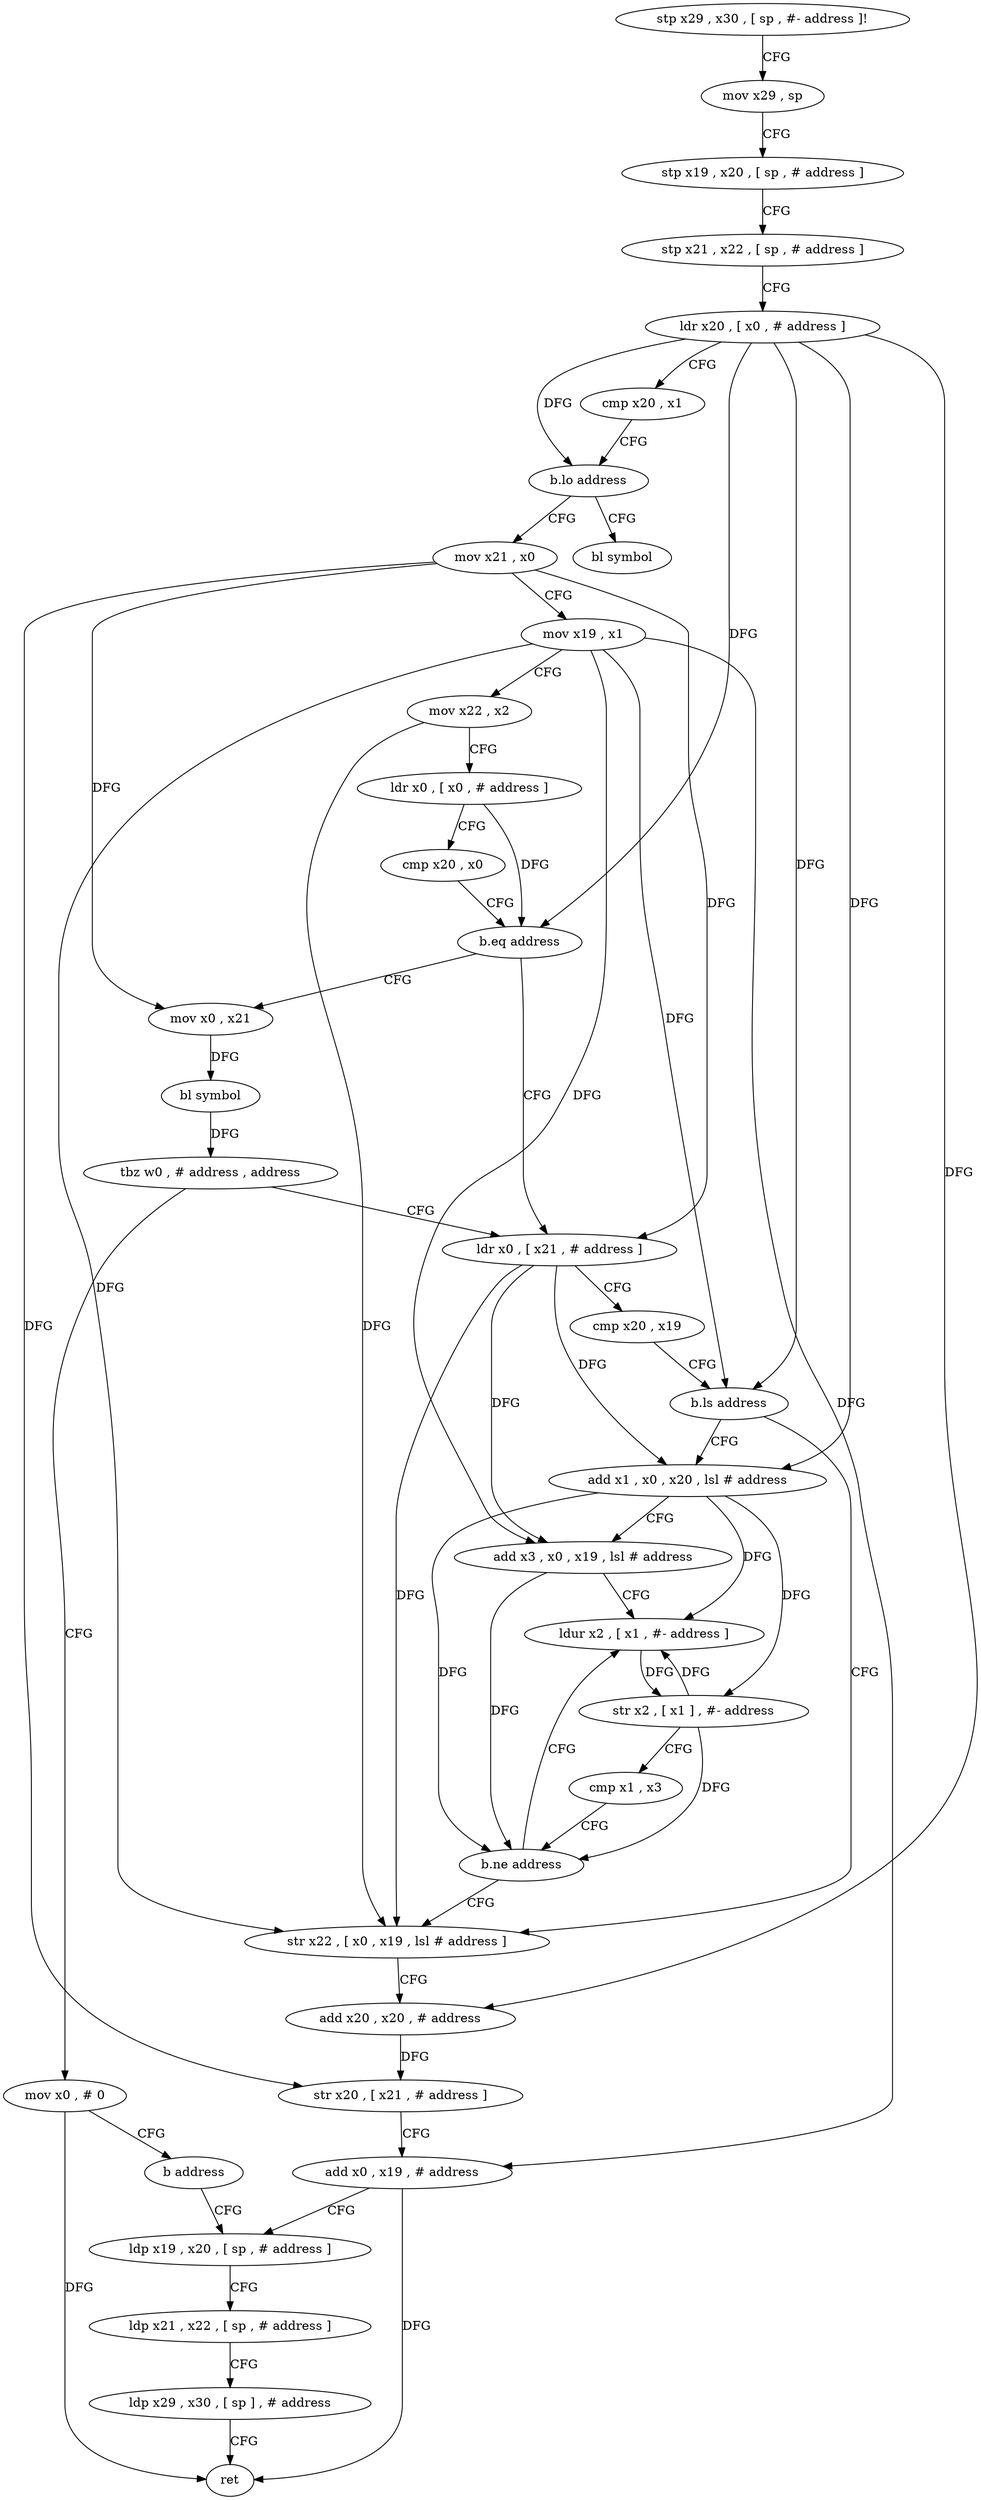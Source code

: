 digraph "func" {
"154128" [label = "stp x29 , x30 , [ sp , #- address ]!" ]
"154132" [label = "mov x29 , sp" ]
"154136" [label = "stp x19 , x20 , [ sp , # address ]" ]
"154140" [label = "stp x21 , x22 , [ sp , # address ]" ]
"154144" [label = "ldr x20 , [ x0 , # address ]" ]
"154148" [label = "cmp x20 , x1" ]
"154152" [label = "b.lo address" ]
"154248" [label = "bl symbol" ]
"154156" [label = "mov x21 , x0" ]
"154160" [label = "mov x19 , x1" ]
"154164" [label = "mov x22 , x2" ]
"154168" [label = "ldr x0 , [ x0 , # address ]" ]
"154172" [label = "cmp x20 , x0" ]
"154176" [label = "b.eq address" ]
"154252" [label = "mov x0 , x21" ]
"154180" [label = "ldr x0 , [ x21 , # address ]" ]
"154256" [label = "bl symbol" ]
"154260" [label = "tbz w0 , # address , address" ]
"154264" [label = "mov x0 , # 0" ]
"154184" [label = "cmp x20 , x19" ]
"154188" [label = "b.ls address" ]
"154216" [label = "str x22 , [ x0 , x19 , lsl # address ]" ]
"154192" [label = "add x1 , x0 , x20 , lsl # address" ]
"154268" [label = "b address" ]
"154232" [label = "ldp x19 , x20 , [ sp , # address ]" ]
"154220" [label = "add x20 , x20 , # address" ]
"154224" [label = "str x20 , [ x21 , # address ]" ]
"154228" [label = "add x0 , x19 , # address" ]
"154196" [label = "add x3 , x0 , x19 , lsl # address" ]
"154200" [label = "ldur x2 , [ x1 , #- address ]" ]
"154236" [label = "ldp x21 , x22 , [ sp , # address ]" ]
"154240" [label = "ldp x29 , x30 , [ sp ] , # address" ]
"154244" [label = "ret" ]
"154204" [label = "str x2 , [ x1 ] , #- address" ]
"154208" [label = "cmp x1 , x3" ]
"154212" [label = "b.ne address" ]
"154128" -> "154132" [ label = "CFG" ]
"154132" -> "154136" [ label = "CFG" ]
"154136" -> "154140" [ label = "CFG" ]
"154140" -> "154144" [ label = "CFG" ]
"154144" -> "154148" [ label = "CFG" ]
"154144" -> "154152" [ label = "DFG" ]
"154144" -> "154176" [ label = "DFG" ]
"154144" -> "154188" [ label = "DFG" ]
"154144" -> "154220" [ label = "DFG" ]
"154144" -> "154192" [ label = "DFG" ]
"154148" -> "154152" [ label = "CFG" ]
"154152" -> "154248" [ label = "CFG" ]
"154152" -> "154156" [ label = "CFG" ]
"154156" -> "154160" [ label = "CFG" ]
"154156" -> "154252" [ label = "DFG" ]
"154156" -> "154180" [ label = "DFG" ]
"154156" -> "154224" [ label = "DFG" ]
"154160" -> "154164" [ label = "CFG" ]
"154160" -> "154188" [ label = "DFG" ]
"154160" -> "154216" [ label = "DFG" ]
"154160" -> "154228" [ label = "DFG" ]
"154160" -> "154196" [ label = "DFG" ]
"154164" -> "154168" [ label = "CFG" ]
"154164" -> "154216" [ label = "DFG" ]
"154168" -> "154172" [ label = "CFG" ]
"154168" -> "154176" [ label = "DFG" ]
"154172" -> "154176" [ label = "CFG" ]
"154176" -> "154252" [ label = "CFG" ]
"154176" -> "154180" [ label = "CFG" ]
"154252" -> "154256" [ label = "DFG" ]
"154180" -> "154184" [ label = "CFG" ]
"154180" -> "154216" [ label = "DFG" ]
"154180" -> "154192" [ label = "DFG" ]
"154180" -> "154196" [ label = "DFG" ]
"154256" -> "154260" [ label = "DFG" ]
"154260" -> "154180" [ label = "CFG" ]
"154260" -> "154264" [ label = "CFG" ]
"154264" -> "154268" [ label = "CFG" ]
"154264" -> "154244" [ label = "DFG" ]
"154184" -> "154188" [ label = "CFG" ]
"154188" -> "154216" [ label = "CFG" ]
"154188" -> "154192" [ label = "CFG" ]
"154216" -> "154220" [ label = "CFG" ]
"154192" -> "154196" [ label = "CFG" ]
"154192" -> "154200" [ label = "DFG" ]
"154192" -> "154204" [ label = "DFG" ]
"154192" -> "154212" [ label = "DFG" ]
"154268" -> "154232" [ label = "CFG" ]
"154232" -> "154236" [ label = "CFG" ]
"154220" -> "154224" [ label = "DFG" ]
"154224" -> "154228" [ label = "CFG" ]
"154228" -> "154232" [ label = "CFG" ]
"154228" -> "154244" [ label = "DFG" ]
"154196" -> "154200" [ label = "CFG" ]
"154196" -> "154212" [ label = "DFG" ]
"154200" -> "154204" [ label = "DFG" ]
"154236" -> "154240" [ label = "CFG" ]
"154240" -> "154244" [ label = "CFG" ]
"154204" -> "154208" [ label = "CFG" ]
"154204" -> "154200" [ label = "DFG" ]
"154204" -> "154212" [ label = "DFG" ]
"154208" -> "154212" [ label = "CFG" ]
"154212" -> "154200" [ label = "CFG" ]
"154212" -> "154216" [ label = "CFG" ]
}
